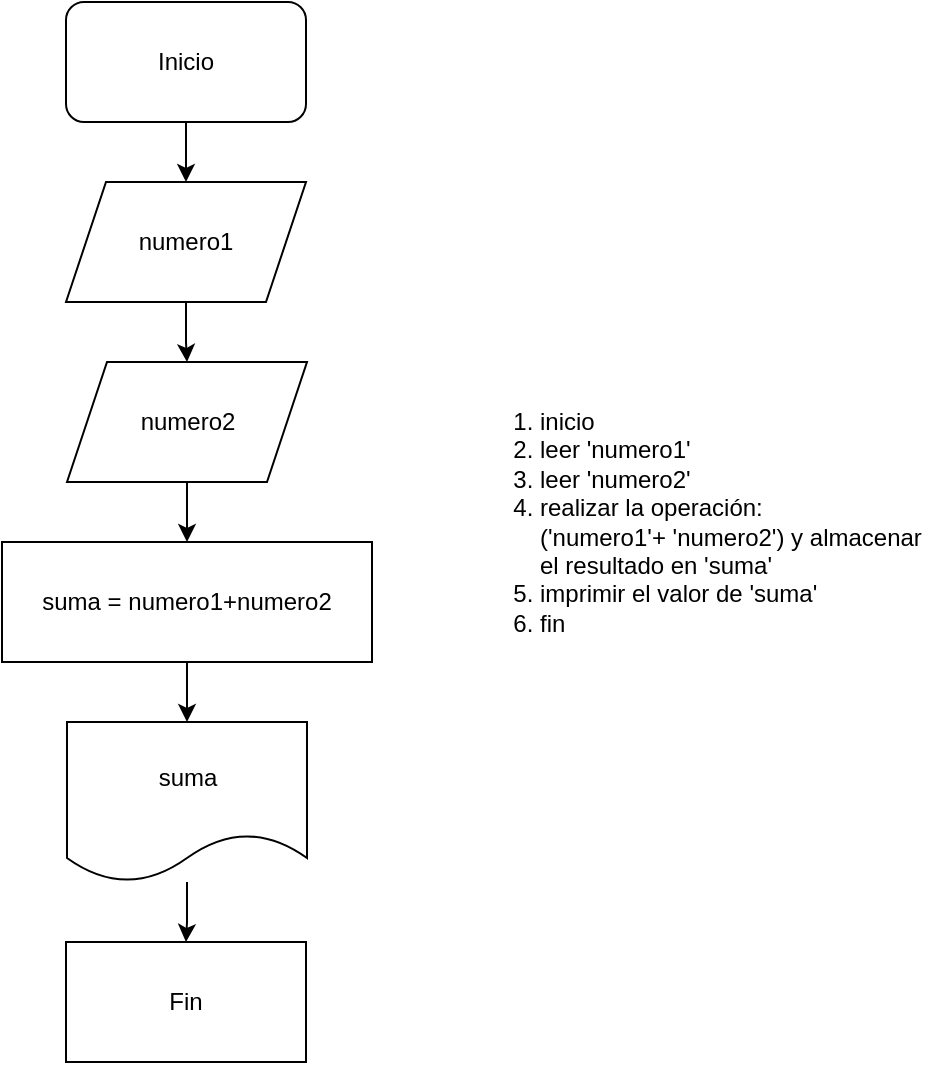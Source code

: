 <mxfile version="13.7.3" type="device" pages="4"><diagram id="BYRd2zSompLPt75V7SUb" name="Ejercicio 1"><mxGraphModel dx="1422" dy="804" grid="1" gridSize="10" guides="1" tooltips="1" connect="1" arrows="1" fold="1" page="1" pageScale="1" pageWidth="850" pageHeight="1100" math="0" shadow="0"><root><mxCell id="0"/><mxCell id="1" parent="0"/><mxCell id="YDti4JiaeQtG3HtzczTR-5" value="" style="edgeStyle=orthogonalEdgeStyle;rounded=0;orthogonalLoop=1;jettySize=auto;html=1;" parent="1" source="YDti4JiaeQtG3HtzczTR-3" target="YDti4JiaeQtG3HtzczTR-4" edge="1"><mxGeometry relative="1" as="geometry"/></mxCell><mxCell id="YDti4JiaeQtG3HtzczTR-3" value="Inicio" style="rounded=1;whiteSpace=wrap;html=1;" parent="1" vertex="1"><mxGeometry x="365" y="60" width="120" height="60" as="geometry"/></mxCell><mxCell id="YDti4JiaeQtG3HtzczTR-7" value="" style="edgeStyle=orthogonalEdgeStyle;rounded=0;orthogonalLoop=1;jettySize=auto;html=1;" parent="1" source="YDti4JiaeQtG3HtzczTR-4" target="YDti4JiaeQtG3HtzczTR-6" edge="1"><mxGeometry relative="1" as="geometry"/></mxCell><mxCell id="YDti4JiaeQtG3HtzczTR-4" value="numero1" style="shape=parallelogram;perimeter=parallelogramPerimeter;whiteSpace=wrap;html=1;fixedSize=1;" parent="1" vertex="1"><mxGeometry x="365" y="150" width="120" height="60" as="geometry"/></mxCell><mxCell id="YDti4JiaeQtG3HtzczTR-9" value="" style="edgeStyle=orthogonalEdgeStyle;rounded=0;orthogonalLoop=1;jettySize=auto;html=1;" parent="1" source="YDti4JiaeQtG3HtzczTR-6" target="YDti4JiaeQtG3HtzczTR-8" edge="1"><mxGeometry relative="1" as="geometry"/></mxCell><mxCell id="YDti4JiaeQtG3HtzczTR-6" value="numero2" style="shape=parallelogram;perimeter=parallelogramPerimeter;whiteSpace=wrap;html=1;fixedSize=1;" parent="1" vertex="1"><mxGeometry x="365.5" y="240" width="120" height="60" as="geometry"/></mxCell><mxCell id="YDti4JiaeQtG3HtzczTR-11" value="" style="edgeStyle=orthogonalEdgeStyle;rounded=0;orthogonalLoop=1;jettySize=auto;html=1;" parent="1" source="YDti4JiaeQtG3HtzczTR-8" target="YDti4JiaeQtG3HtzczTR-10" edge="1"><mxGeometry relative="1" as="geometry"/></mxCell><mxCell id="YDti4JiaeQtG3HtzczTR-8" value="suma = numero1+numero2" style="whiteSpace=wrap;html=1;" parent="1" vertex="1"><mxGeometry x="333" y="330" width="185" height="60" as="geometry"/></mxCell><mxCell id="YDti4JiaeQtG3HtzczTR-14" value="" style="edgeStyle=orthogonalEdgeStyle;rounded=0;orthogonalLoop=1;jettySize=auto;html=1;" parent="1" source="YDti4JiaeQtG3HtzczTR-10" target="YDti4JiaeQtG3HtzczTR-13" edge="1"><mxGeometry relative="1" as="geometry"/></mxCell><mxCell id="YDti4JiaeQtG3HtzczTR-10" value="suma" style="shape=document;whiteSpace=wrap;html=1;boundedLbl=1;" parent="1" vertex="1"><mxGeometry x="365.5" y="420" width="120" height="80" as="geometry"/></mxCell><mxCell id="YDti4JiaeQtG3HtzczTR-12" value="&lt;ol&gt;&lt;li&gt;inicio&lt;/li&gt;&lt;li&gt;leer 'numero1'&lt;/li&gt;&lt;li&gt;leer 'numero2'&lt;/li&gt;&lt;li&gt;realizar la operación:&lt;br&gt;('numero1'+ 'numero2') y almacenar el resultado en 'suma'&lt;/li&gt;&lt;li&gt;imprimir el valor de 'suma'&lt;/li&gt;&lt;li&gt;fin&lt;/li&gt;&lt;/ol&gt;" style="text;strokeColor=none;fillColor=none;html=1;whiteSpace=wrap;verticalAlign=middle;overflow=hidden;" parent="1" vertex="1"><mxGeometry x="560" y="170" width="240" height="300" as="geometry"/></mxCell><mxCell id="YDti4JiaeQtG3HtzczTR-13" value="Fin" style="whiteSpace=wrap;html=1;" parent="1" vertex="1"><mxGeometry x="365" y="530" width="120" height="60" as="geometry"/></mxCell></root></mxGraphModel></diagram><diagram id="zzFt4ZI2Nmm02eUReKgI" name="Ejercicio 2"><mxGraphModel dx="981" dy="554" grid="1" gridSize="10" guides="1" tooltips="1" connect="1" arrows="1" fold="1" page="1" pageScale="1" pageWidth="850" pageHeight="1100" math="0" shadow="0"><root><mxCell id="RFOrXQb6FIjFjBpB8jW3-0"/><mxCell id="RFOrXQb6FIjFjBpB8jW3-1" parent="RFOrXQb6FIjFjBpB8jW3-0"/><mxCell id="RFOrXQb6FIjFjBpB8jW3-4" value="" style="edgeStyle=orthogonalEdgeStyle;rounded=0;orthogonalLoop=1;jettySize=auto;html=1;" edge="1" parent="RFOrXQb6FIjFjBpB8jW3-1" source="RFOrXQb6FIjFjBpB8jW3-2" target="RFOrXQb6FIjFjBpB8jW3-3"><mxGeometry relative="1" as="geometry"/></mxCell><mxCell id="RFOrXQb6FIjFjBpB8jW3-2" value="Inicio" style="rounded=0;whiteSpace=wrap;html=1;" vertex="1" parent="RFOrXQb6FIjFjBpB8jW3-1"><mxGeometry x="330" y="20" width="120" height="60" as="geometry"/></mxCell><mxCell id="RFOrXQb6FIjFjBpB8jW3-9" value="" style="edgeStyle=orthogonalEdgeStyle;rounded=0;orthogonalLoop=1;jettySize=auto;html=1;" edge="1" parent="RFOrXQb6FIjFjBpB8jW3-1" source="RFOrXQb6FIjFjBpB8jW3-3" target="RFOrXQb6FIjFjBpB8jW3-8"><mxGeometry relative="1" as="geometry"/></mxCell><mxCell id="RFOrXQb6FIjFjBpB8jW3-3" value="numero1" style="shape=parallelogram;perimeter=parallelogramPerimeter;whiteSpace=wrap;html=1;fixedSize=1;rounded=0;" vertex="1" parent="RFOrXQb6FIjFjBpB8jW3-1"><mxGeometry x="330" y="100" width="120" height="60" as="geometry"/></mxCell><mxCell id="RFOrXQb6FIjFjBpB8jW3-8" value="numero1 % 2 == 0" style="rhombus;whiteSpace=wrap;html=1;rounded=0;" vertex="1" parent="RFOrXQb6FIjFjBpB8jW3-1"><mxGeometry x="320" y="180" width="140" height="80" as="geometry"/></mxCell><mxCell id="RFOrXQb6FIjFjBpB8jW3-25" value="" style="rounded=0;jumpStyle=none;orthogonalLoop=1;jettySize=auto;html=1;endArrow=classic;endFill=1;entryX=0.5;entryY=0;entryDx=0;entryDy=0;" edge="1" parent="RFOrXQb6FIjFjBpB8jW3-1" source="RFOrXQb6FIjFjBpB8jW3-15" target="RFOrXQb6FIjFjBpB8jW3-24"><mxGeometry relative="1" as="geometry"/></mxCell><mxCell id="RFOrXQb6FIjFjBpB8jW3-15" value="numero1 es par" style="shape=document;whiteSpace=wrap;html=1;boundedLbl=1;rounded=0;" vertex="1" parent="RFOrXQb6FIjFjBpB8jW3-1"><mxGeometry x="230" y="280" width="120" height="80" as="geometry"/></mxCell><mxCell id="RFOrXQb6FIjFjBpB8jW3-17" value="" style="endArrow=classic;html=1;exitX=0;exitY=1;exitDx=0;exitDy=0;entryX=0.5;entryY=0;entryDx=0;entryDy=0;" edge="1" parent="RFOrXQb6FIjFjBpB8jW3-1" source="RFOrXQb6FIjFjBpB8jW3-8" target="RFOrXQb6FIjFjBpB8jW3-15"><mxGeometry relative="1" as="geometry"><mxPoint x="370" y="310" as="sourcePoint"/><mxPoint x="470" y="310" as="targetPoint"/></mxGeometry></mxCell><mxCell id="RFOrXQb6FIjFjBpB8jW3-18" value="Si" style="edgeLabel;resizable=0;html=1;align=center;verticalAlign=middle;" connectable="0" vertex="1" parent="RFOrXQb6FIjFjBpB8jW3-17"><mxGeometry relative="1" as="geometry"/></mxCell><mxCell id="RFOrXQb6FIjFjBpB8jW3-19" value="" style="endArrow=classic;html=1;exitX=1;exitY=1;exitDx=0;exitDy=0;entryX=0.5;entryY=0;entryDx=0;entryDy=0;" edge="1" parent="RFOrXQb6FIjFjBpB8jW3-1" source="RFOrXQb6FIjFjBpB8jW3-8" target="RFOrXQb6FIjFjBpB8jW3-21"><mxGeometry relative="1" as="geometry"><mxPoint x="370" y="380" as="sourcePoint"/><mxPoint x="500" y="250" as="targetPoint"/></mxGeometry></mxCell><mxCell id="RFOrXQb6FIjFjBpB8jW3-20" value="No" style="edgeLabel;resizable=0;html=1;align=center;verticalAlign=middle;" connectable="0" vertex="1" parent="RFOrXQb6FIjFjBpB8jW3-19"><mxGeometry relative="1" as="geometry"/></mxCell><mxCell id="RFOrXQb6FIjFjBpB8jW3-27" value="" style="rounded=0;jumpStyle=none;orthogonalLoop=1;jettySize=auto;html=1;endArrow=classic;endFill=1;entryX=0.5;entryY=0;entryDx=0;entryDy=0;" edge="1" parent="RFOrXQb6FIjFjBpB8jW3-1" source="RFOrXQb6FIjFjBpB8jW3-21" target="RFOrXQb6FIjFjBpB8jW3-24"><mxGeometry relative="1" as="geometry"/></mxCell><mxCell id="RFOrXQb6FIjFjBpB8jW3-21" value="numero1 es impar" style="shape=document;whiteSpace=wrap;html=1;boundedLbl=1;rounded=0;" vertex="1" parent="RFOrXQb6FIjFjBpB8jW3-1"><mxGeometry x="430" y="280" width="120" height="80" as="geometry"/></mxCell><mxCell id="RFOrXQb6FIjFjBpB8jW3-24" value="Fin" style="whiteSpace=wrap;html=1;rounded=0;" vertex="1" parent="RFOrXQb6FIjFjBpB8jW3-1"><mxGeometry x="330" y="440" width="120" height="60" as="geometry"/></mxCell><mxCell id="RFOrXQb6FIjFjBpB8jW3-28" value="&lt;ol&gt;&lt;li&gt;&lt;span&gt;inicio&lt;/span&gt;&lt;/li&gt;&lt;li&gt;leer 'numero1'&lt;/li&gt;&lt;li&gt;realizar la division entre 'numero1' y 2, y verificar si el resto es cero&lt;/li&gt;&lt;li&gt;si el resto es 0, imprimir que el 'numero1' es par;&lt;br&gt;si el resto no es 0, imprimir que el 'numero1' es impar&lt;/li&gt;&lt;li&gt;fin&lt;/li&gt;&lt;/ol&gt;" style="text;strokeColor=none;fillColor=none;html=1;whiteSpace=wrap;verticalAlign=middle;overflow=hidden;" vertex="1" parent="RFOrXQb6FIjFjBpB8jW3-1"><mxGeometry x="560" y="150" width="280" height="180" as="geometry"/></mxCell></root></mxGraphModel></diagram><diagram id="nGilXa1avbEV5YlPzQ-j" name="Ejercicio 3"><mxGraphModel dx="1422" dy="804" grid="1" gridSize="10" guides="1" tooltips="1" connect="1" arrows="1" fold="1" page="1" pageScale="1" pageWidth="850" pageHeight="1100" math="0" shadow="0"><root><mxCell id="5irkBDMC-5fAic5k6eNe-0"/><mxCell id="5irkBDMC-5fAic5k6eNe-1" parent="5irkBDMC-5fAic5k6eNe-0"/><mxCell id="5irkBDMC-5fAic5k6eNe-4" value="" style="edgeStyle=none;rounded=0;jumpStyle=none;orthogonalLoop=1;jettySize=auto;html=1;endArrow=classic;endFill=1;" edge="1" parent="5irkBDMC-5fAic5k6eNe-1" source="5irkBDMC-5fAic5k6eNe-2" target="5irkBDMC-5fAic5k6eNe-3"><mxGeometry relative="1" as="geometry"/></mxCell><mxCell id="5irkBDMC-5fAic5k6eNe-2" value="Inicio" style="rounded=0;whiteSpace=wrap;html=1;" vertex="1" parent="5irkBDMC-5fAic5k6eNe-1"><mxGeometry x="365" y="40" width="120" height="60" as="geometry"/></mxCell><mxCell id="5irkBDMC-5fAic5k6eNe-6" value="" style="edgeStyle=none;rounded=0;jumpStyle=none;orthogonalLoop=1;jettySize=auto;html=1;endArrow=classic;endFill=1;" edge="1" parent="5irkBDMC-5fAic5k6eNe-1" source="5irkBDMC-5fAic5k6eNe-3" target="5irkBDMC-5fAic5k6eNe-5"><mxGeometry relative="1" as="geometry"/></mxCell><mxCell id="5irkBDMC-5fAic5k6eNe-3" value="numero1" style="shape=parallelogram;perimeter=parallelogramPerimeter;whiteSpace=wrap;html=1;fixedSize=1;rounded=0;" vertex="1" parent="5irkBDMC-5fAic5k6eNe-1"><mxGeometry x="365" y="120" width="120" height="60" as="geometry"/></mxCell><mxCell id="5irkBDMC-5fAic5k6eNe-8" value="" style="edgeStyle=none;rounded=0;jumpStyle=none;orthogonalLoop=1;jettySize=auto;html=1;endArrow=classic;endFill=1;" edge="1" parent="5irkBDMC-5fAic5k6eNe-1" source="5irkBDMC-5fAic5k6eNe-5" target="5irkBDMC-5fAic5k6eNe-7"><mxGeometry relative="1" as="geometry"/></mxCell><mxCell id="5irkBDMC-5fAic5k6eNe-5" value="numero2" style="shape=parallelogram;perimeter=parallelogramPerimeter;whiteSpace=wrap;html=1;fixedSize=1;rounded=0;" vertex="1" parent="5irkBDMC-5fAic5k6eNe-1"><mxGeometry x="365" y="200" width="120" height="60" as="geometry"/></mxCell><mxCell id="5irkBDMC-5fAic5k6eNe-10" value="" style="edgeStyle=none;rounded=0;jumpStyle=none;orthogonalLoop=1;jettySize=auto;html=1;endArrow=classic;endFill=1;" edge="1" parent="5irkBDMC-5fAic5k6eNe-1" source="5irkBDMC-5fAic5k6eNe-7" target="5irkBDMC-5fAic5k6eNe-9"><mxGeometry relative="1" as="geometry"/></mxCell><mxCell id="5irkBDMC-5fAic5k6eNe-7" value="numero3" style="shape=parallelogram;perimeter=parallelogramPerimeter;whiteSpace=wrap;html=1;fixedSize=1;rounded=0;" vertex="1" parent="5irkBDMC-5fAic5k6eNe-1"><mxGeometry x="365" y="280" width="120" height="60" as="geometry"/></mxCell><mxCell id="5irkBDMC-5fAic5k6eNe-9" value="numero1 &amp;gt;=&amp;nbsp;numero2" style="rhombus;whiteSpace=wrap;html=1;rounded=0;" vertex="1" parent="5irkBDMC-5fAic5k6eNe-1"><mxGeometry x="350" y="360" width="150" height="80" as="geometry"/></mxCell><mxCell id="5irkBDMC-5fAic5k6eNe-11" value="numero1 &amp;gt;=&amp;nbsp;numero3" style="rhombus;whiteSpace=wrap;html=1;rounded=0;" vertex="1" parent="5irkBDMC-5fAic5k6eNe-1"><mxGeometry x="170" y="460" width="150" height="80" as="geometry"/></mxCell><mxCell id="5irkBDMC-5fAic5k6eNe-13" value="numero1 es el mayor" style="shape=document;whiteSpace=wrap;html=1;boundedLbl=1;rounded=0;" vertex="1" parent="5irkBDMC-5fAic5k6eNe-1"><mxGeometry x="110" y="590" width="120" height="80" as="geometry"/></mxCell><mxCell id="5irkBDMC-5fAic5k6eNe-24" value="numero2 &amp;gt;=&amp;nbsp;numero3" style="rhombus;whiteSpace=wrap;html=1;rounded=0;" vertex="1" parent="5irkBDMC-5fAic5k6eNe-1"><mxGeometry x="540" y="460" width="150" height="80" as="geometry"/></mxCell><mxCell id="5irkBDMC-5fAic5k6eNe-26" value="" style="endArrow=classic;html=1;exitX=0.5;exitY=1;exitDx=0;exitDy=0;entryX=0.5;entryY=0;entryDx=0;entryDy=0;" edge="1" parent="5irkBDMC-5fAic5k6eNe-1" source="5irkBDMC-5fAic5k6eNe-9" target="5irkBDMC-5fAic5k6eNe-11"><mxGeometry relative="1" as="geometry"><mxPoint x="370" y="380" as="sourcePoint"/><mxPoint x="470" y="380" as="targetPoint"/></mxGeometry></mxCell><mxCell id="5irkBDMC-5fAic5k6eNe-27" value="Si" style="edgeLabel;resizable=0;html=1;align=center;verticalAlign=middle;" connectable="0" vertex="1" parent="5irkBDMC-5fAic5k6eNe-26"><mxGeometry relative="1" as="geometry"/></mxCell><mxCell id="5irkBDMC-5fAic5k6eNe-28" value="" style="endArrow=classic;html=1;exitX=0;exitY=1;exitDx=0;exitDy=0;entryX=0.5;entryY=0;entryDx=0;entryDy=0;" edge="1" parent="5irkBDMC-5fAic5k6eNe-1" source="5irkBDMC-5fAic5k6eNe-11" target="5irkBDMC-5fAic5k6eNe-13"><mxGeometry relative="1" as="geometry"><mxPoint x="370" y="380" as="sourcePoint"/><mxPoint x="470" y="380" as="targetPoint"/></mxGeometry></mxCell><mxCell id="5irkBDMC-5fAic5k6eNe-29" value="Si" style="edgeLabel;resizable=0;html=1;align=center;verticalAlign=middle;" connectable="0" vertex="1" parent="5irkBDMC-5fAic5k6eNe-28"><mxGeometry relative="1" as="geometry"/></mxCell><mxCell id="5irkBDMC-5fAic5k6eNe-31" value="" style="endArrow=classic;html=1;exitX=1;exitY=1;exitDx=0;exitDy=0;entryX=0.5;entryY=0;entryDx=0;entryDy=0;" edge="1" parent="5irkBDMC-5fAic5k6eNe-1" source="5irkBDMC-5fAic5k6eNe-11" target="5irkBDMC-5fAic5k6eNe-33"><mxGeometry relative="1" as="geometry"><mxPoint x="350" y="570" as="sourcePoint"/><mxPoint x="370" y="560" as="targetPoint"/></mxGeometry></mxCell><mxCell id="5irkBDMC-5fAic5k6eNe-32" value="No" style="edgeLabel;resizable=0;html=1;align=center;verticalAlign=middle;" connectable="0" vertex="1" parent="5irkBDMC-5fAic5k6eNe-31"><mxGeometry relative="1" as="geometry"/></mxCell><mxCell id="5irkBDMC-5fAic5k6eNe-33" value="numero3 es el mayor" style="shape=document;whiteSpace=wrap;html=1;boundedLbl=1;rounded=0;" vertex="1" parent="5irkBDMC-5fAic5k6eNe-1"><mxGeometry x="260" y="590" width="120" height="80" as="geometry"/></mxCell><mxCell id="5irkBDMC-5fAic5k6eNe-34" value="" style="endArrow=classic;html=1;exitX=0.5;exitY=1;exitDx=0;exitDy=0;entryX=0.5;entryY=0;entryDx=0;entryDy=0;" edge="1" parent="5irkBDMC-5fAic5k6eNe-1" source="5irkBDMC-5fAic5k6eNe-9" target="5irkBDMC-5fAic5k6eNe-24"><mxGeometry relative="1" as="geometry"><mxPoint x="480" y="399.5" as="sourcePoint"/><mxPoint x="580" y="399.5" as="targetPoint"/></mxGeometry></mxCell><mxCell id="5irkBDMC-5fAic5k6eNe-35" value="No" style="edgeLabel;resizable=0;html=1;align=center;verticalAlign=middle;" connectable="0" vertex="1" parent="5irkBDMC-5fAic5k6eNe-34"><mxGeometry relative="1" as="geometry"/></mxCell><mxCell id="5irkBDMC-5fAic5k6eNe-36" value="" style="endArrow=classic;html=1;exitX=0;exitY=1;exitDx=0;exitDy=0;entryX=0.5;entryY=0;entryDx=0;entryDy=0;" edge="1" parent="5irkBDMC-5fAic5k6eNe-1" source="5irkBDMC-5fAic5k6eNe-24" target="5irkBDMC-5fAic5k6eNe-38"><mxGeometry relative="1" as="geometry"><mxPoint x="630" y="340" as="sourcePoint"/><mxPoint x="660" y="450" as="targetPoint"/></mxGeometry></mxCell><mxCell id="5irkBDMC-5fAic5k6eNe-37" value="Si" style="edgeLabel;resizable=0;html=1;align=center;verticalAlign=middle;" connectable="0" vertex="1" parent="5irkBDMC-5fAic5k6eNe-36"><mxGeometry relative="1" as="geometry"/></mxCell><mxCell id="5irkBDMC-5fAic5k6eNe-38" value="numero2 es el mayor" style="shape=document;whiteSpace=wrap;html=1;boundedLbl=1;rounded=0;" vertex="1" parent="5irkBDMC-5fAic5k6eNe-1"><mxGeometry x="470" y="590" width="120" height="80" as="geometry"/></mxCell><mxCell id="5irkBDMC-5fAic5k6eNe-39" value="numero3 es el mayor" style="shape=document;whiteSpace=wrap;html=1;boundedLbl=1;rounded=0;" vertex="1" parent="5irkBDMC-5fAic5k6eNe-1"><mxGeometry x="640" y="590" width="120" height="80" as="geometry"/></mxCell><mxCell id="5irkBDMC-5fAic5k6eNe-40" value="" style="endArrow=classic;html=1;exitX=1;exitY=1;exitDx=0;exitDy=0;entryX=0.5;entryY=0;entryDx=0;entryDy=0;" edge="1" parent="5irkBDMC-5fAic5k6eNe-1" source="5irkBDMC-5fAic5k6eNe-24" target="5irkBDMC-5fAic5k6eNe-39"><mxGeometry relative="1" as="geometry"><mxPoint x="680" y="560" as="sourcePoint"/><mxPoint x="810" y="530" as="targetPoint"/></mxGeometry></mxCell><mxCell id="5irkBDMC-5fAic5k6eNe-41" value="No" style="edgeLabel;resizable=0;html=1;align=center;verticalAlign=middle;" connectable="0" vertex="1" parent="5irkBDMC-5fAic5k6eNe-40"><mxGeometry relative="1" as="geometry"/></mxCell><mxCell id="5irkBDMC-5fAic5k6eNe-42" value="Fin" style="rounded=0;whiteSpace=wrap;html=1;" vertex="1" parent="5irkBDMC-5fAic5k6eNe-1"><mxGeometry x="365" y="760" width="120" height="60" as="geometry"/></mxCell><mxCell id="5irkBDMC-5fAic5k6eNe-43" value="" style="endArrow=classic;html=1;entryX=0.5;entryY=0;entryDx=0;entryDy=0;" edge="1" parent="5irkBDMC-5fAic5k6eNe-1" target="5irkBDMC-5fAic5k6eNe-42"><mxGeometry width="50" height="50" relative="1" as="geometry"><mxPoint x="180" y="680" as="sourcePoint"/><mxPoint x="250" y="690" as="targetPoint"/></mxGeometry></mxCell><mxCell id="5irkBDMC-5fAic5k6eNe-44" value="" style="endArrow=classic;html=1;entryX=0.5;entryY=0;entryDx=0;entryDy=0;" edge="1" parent="5irkBDMC-5fAic5k6eNe-1" target="5irkBDMC-5fAic5k6eNe-42"><mxGeometry width="50" height="50" relative="1" as="geometry"><mxPoint x="320" y="680" as="sourcePoint"/><mxPoint x="490" y="710" as="targetPoint"/></mxGeometry></mxCell><mxCell id="5irkBDMC-5fAic5k6eNe-45" value="" style="endArrow=classic;html=1;entryX=0.5;entryY=0;entryDx=0;entryDy=0;" edge="1" parent="5irkBDMC-5fAic5k6eNe-1" target="5irkBDMC-5fAic5k6eNe-42"><mxGeometry width="50" height="50" relative="1" as="geometry"><mxPoint x="530" y="680" as="sourcePoint"/><mxPoint x="540" y="740" as="targetPoint"/><Array as="points"/></mxGeometry></mxCell><mxCell id="5irkBDMC-5fAic5k6eNe-46" value="" style="endArrow=classic;html=1;entryX=0.5;entryY=0;entryDx=0;entryDy=0;" edge="1" parent="5irkBDMC-5fAic5k6eNe-1" target="5irkBDMC-5fAic5k6eNe-42"><mxGeometry width="50" height="50" relative="1" as="geometry"><mxPoint x="700" y="680" as="sourcePoint"/><mxPoint x="810" y="820" as="targetPoint"/></mxGeometry></mxCell><mxCell id="5irkBDMC-5fAic5k6eNe-47" value="&lt;ol&gt;&lt;li&gt;inicio&lt;/li&gt;&lt;li&gt;leer 'numero1'&lt;/li&gt;&lt;li&gt;leer 'numero2'&lt;/li&gt;&lt;li&gt;leer 'numero3'&lt;/li&gt;&lt;li&gt;verificar si 'numero1' es mayor que 'numero2'&lt;/li&gt;&lt;ol&gt;&lt;li&gt;si es mayor, verificar si 'numero1' es mayor que 'numero3'&lt;/li&gt;&lt;ol&gt;&lt;li&gt;si es mayor, imprimir 'numero1 es el mayor'&lt;/li&gt;&lt;li&gt;si no es mayor, imprimir 'numero3 es el mayor'&lt;/li&gt;&lt;/ol&gt;&lt;li&gt;si no es mayor, verificar si 'numero2' es mayor que 'numero3'&lt;/li&gt;&lt;ol&gt;&lt;li&gt;si es mayor, imprimir 'numero2 es el mayor'&lt;/li&gt;&lt;li&gt;si es mayor, imprimir&amp;nbsp;'numero3 es el mayor'&lt;/li&gt;&lt;/ol&gt;&lt;/ol&gt;&lt;li&gt;fin&lt;/li&gt;&lt;/ol&gt;" style="text;strokeColor=none;fillColor=none;html=1;whiteSpace=wrap;verticalAlign=middle;overflow=hidden;" vertex="1" parent="5irkBDMC-5fAic5k6eNe-1"><mxGeometry x="500" y="30" width="340" height="360" as="geometry"/></mxCell></root></mxGraphModel></diagram><diagram id="_mVCcwrYFCfcgmurEYPv" name="Numero 4"><mxGraphModel dx="1422" dy="804" grid="1" gridSize="10" guides="1" tooltips="1" connect="1" arrows="1" fold="1" page="1" pageScale="1" pageWidth="850" pageHeight="1100" math="0" shadow="0"><root><mxCell id="iD-h8X5u4av8XUz7DHdE-0"/><mxCell id="iD-h8X5u4av8XUz7DHdE-1" parent="iD-h8X5u4av8XUz7DHdE-0"/><mxCell id="iD-h8X5u4av8XUz7DHdE-4" value="" style="edgeStyle=none;rounded=0;jumpStyle=none;orthogonalLoop=1;jettySize=auto;html=1;endArrow=classic;endFill=1;" edge="1" parent="iD-h8X5u4av8XUz7DHdE-1" source="iD-h8X5u4av8XUz7DHdE-2" target="iD-h8X5u4av8XUz7DHdE-3"><mxGeometry relative="1" as="geometry"/></mxCell><mxCell id="iD-h8X5u4av8XUz7DHdE-2" value="Inicio" style="rounded=0;whiteSpace=wrap;html=1;" vertex="1" parent="iD-h8X5u4av8XUz7DHdE-1"><mxGeometry x="365" y="40" width="120" height="60" as="geometry"/></mxCell><mxCell id="iD-h8X5u4av8XUz7DHdE-6" value="" style="edgeStyle=none;rounded=0;jumpStyle=none;orthogonalLoop=1;jettySize=auto;html=1;endArrow=classic;endFill=1;" edge="1" parent="iD-h8X5u4av8XUz7DHdE-1" source="iD-h8X5u4av8XUz7DHdE-3" target="iD-h8X5u4av8XUz7DHdE-5"><mxGeometry relative="1" as="geometry"/></mxCell><mxCell id="iD-h8X5u4av8XUz7DHdE-3" value="millaMarina" style="shape=parallelogram;perimeter=parallelogramPerimeter;whiteSpace=wrap;html=1;fixedSize=1;rounded=0;" vertex="1" parent="iD-h8X5u4av8XUz7DHdE-1"><mxGeometry x="365" y="120" width="120" height="60" as="geometry"/></mxCell><mxCell id="iD-h8X5u4av8XUz7DHdE-8" value="" style="edgeStyle=none;rounded=0;jumpStyle=none;orthogonalLoop=1;jettySize=auto;html=1;endArrow=classic;endFill=1;" edge="1" parent="iD-h8X5u4av8XUz7DHdE-1" source="iD-h8X5u4av8XUz7DHdE-5" target="iD-h8X5u4av8XUz7DHdE-7"><mxGeometry relative="1" as="geometry"/></mxCell><mxCell id="iD-h8X5u4av8XUz7DHdE-5" value="&lt;span style=&quot;color: rgba(0 , 0 , 0 , 0.87) ; font-family: &amp;#34;roboto&amp;#34; , &amp;#34;helvetica&amp;#34; , &amp;#34;arial&amp;#34; , sans-serif ; font-size: 13px ; text-align: left&quot;&gt;conversMetros =&amp;nbsp;&lt;/span&gt;millaMarina *&amp;nbsp;&lt;span style=&quot;color: rgba(0 , 0 , 0 , 0.87) ; font-family: &amp;#34;roboto&amp;#34; , &amp;#34;helvetica&amp;#34; , &amp;#34;arial&amp;#34; , sans-serif ; font-size: 13px ; text-align: left&quot;&gt;1852&lt;/span&gt;" style="whiteSpace=wrap;html=1;rounded=0;" vertex="1" parent="iD-h8X5u4av8XUz7DHdE-1"><mxGeometry x="365" y="200" width="120" height="60" as="geometry"/></mxCell><mxCell id="iD-h8X5u4av8XUz7DHdE-11" value="" style="edgeStyle=none;rounded=0;jumpStyle=none;orthogonalLoop=1;jettySize=auto;html=1;endArrow=classic;endFill=1;" edge="1" parent="iD-h8X5u4av8XUz7DHdE-1" source="iD-h8X5u4av8XUz7DHdE-7" target="iD-h8X5u4av8XUz7DHdE-10"><mxGeometry relative="1" as="geometry"/></mxCell><mxCell id="iD-h8X5u4av8XUz7DHdE-7" value="conversMetros" style="shape=document;whiteSpace=wrap;html=1;boundedLbl=1;rounded=0;" vertex="1" parent="iD-h8X5u4av8XUz7DHdE-1"><mxGeometry x="365" y="280" width="120" height="80" as="geometry"/></mxCell><mxCell id="iD-h8X5u4av8XUz7DHdE-10" value="Fin" style="whiteSpace=wrap;html=1;rounded=0;" vertex="1" parent="iD-h8X5u4av8XUz7DHdE-1"><mxGeometry x="365" y="380" width="120" height="60" as="geometry"/></mxCell><mxCell id="iD-h8X5u4av8XUz7DHdE-12" value="&lt;ol&gt;&lt;li&gt;inicio&lt;/li&gt;&lt;li&gt;leer 'millaMarina'&lt;/li&gt;&lt;li&gt;Realizar la operacion 'millaMarina' * 1852 y almacenar el resultado en 'conversMetros'&lt;/li&gt;&lt;li&gt;imprimir el valor de 'conversMetros'&lt;/li&gt;&lt;li&gt;fin&lt;/li&gt;&lt;/ol&gt;" style="text;strokeColor=none;fillColor=none;html=1;whiteSpace=wrap;verticalAlign=middle;overflow=hidden;" vertex="1" parent="iD-h8X5u4av8XUz7DHdE-1"><mxGeometry x="530" y="165" width="260" height="130" as="geometry"/></mxCell></root></mxGraphModel></diagram></mxfile>